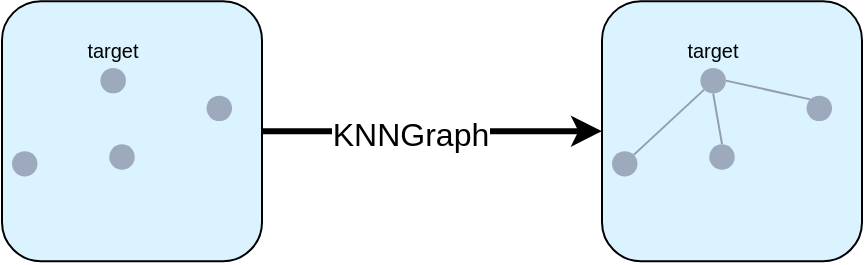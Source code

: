 <mxfile version="21.0.2" type="github">
  <diagram name="第 1 页" id="RqXMDDAnlUC3LQ8dVohK">
    <mxGraphModel dx="2074" dy="1148" grid="1" gridSize="10" guides="1" tooltips="1" connect="1" arrows="1" fold="1" page="1" pageScale="1" pageWidth="827" pageHeight="1169" math="0" shadow="0">
      <root>
        <mxCell id="0" />
        <mxCell id="1" parent="0" />
        <mxCell id="6xaGMqxFLDfvdbbTp7AP-62" value="" style="group" vertex="1" connectable="0" parent="1">
          <mxGeometry x="120.003" y="550" width="119.997" height="107.19" as="geometry" />
        </mxCell>
        <mxCell id="jRkLCCXXRkXRHQUp1MII-17" value="" style="rounded=1;whiteSpace=wrap;html=1;shadow=0;sketch=0;strokeColor=default;strokeWidth=1;fontFamily=Times New Roman;fontSize=18;fontColor=#56517e;fillColor=#DAF3FF;container=0;movable=1;resizable=1;rotatable=1;deletable=1;editable=1;locked=0;connectable=1;" parent="6xaGMqxFLDfvdbbTp7AP-62" vertex="1">
          <mxGeometry x="-5.003" y="-11.41" width="130" height="130" as="geometry" />
        </mxCell>
        <mxCell id="6xaGMqxFLDfvdbbTp7AP-63" value="" style="ellipse;whiteSpace=wrap;html=1;aspect=fixed;fillColor=#9DAABD;strokeColor=none;container=0;rounded=0;shadow=0;sketch=0;strokeWidth=2;fontFamily=Times New Roman;fontSize=18;fontColor=#56517e;movable=1;resizable=1;rotatable=1;deletable=1;editable=1;locked=0;connectable=1;" vertex="1" parent="6xaGMqxFLDfvdbbTp7AP-62">
          <mxGeometry x="44.213" y="21.945" width="12.735" height="12.735" as="geometry" />
        </mxCell>
        <mxCell id="6xaGMqxFLDfvdbbTp7AP-64" value="" style="ellipse;whiteSpace=wrap;html=1;aspect=fixed;fillColor=#9DAABD;strokeColor=none;container=0;rounded=0;shadow=0;sketch=0;strokeWidth=2;fontFamily=Times New Roman;fontSize=18;fontColor=#56517e;movable=1;resizable=1;rotatable=1;deletable=1;editable=1;locked=0;connectable=1;" vertex="1" parent="6xaGMqxFLDfvdbbTp7AP-62">
          <mxGeometry x="97.268" y="35.819" width="12.735" height="12.735" as="geometry" />
        </mxCell>
        <mxCell id="6xaGMqxFLDfvdbbTp7AP-65" value="" style="ellipse;whiteSpace=wrap;html=1;aspect=fixed;fillColor=#9DAABD;strokeColor=none;container=0;rounded=0;shadow=0;sketch=0;strokeWidth=2;fontFamily=Times New Roman;fontSize=18;fontColor=#56517e;movable=1;resizable=1;rotatable=1;deletable=1;editable=1;locked=0;connectable=1;" vertex="1" parent="6xaGMqxFLDfvdbbTp7AP-62">
          <mxGeometry y="63.567" width="12.735" height="12.735" as="geometry" />
        </mxCell>
        <mxCell id="6xaGMqxFLDfvdbbTp7AP-66" value="" style="ellipse;whiteSpace=wrap;html=1;aspect=fixed;fillColor=#9DAABD;strokeColor=none;container=0;rounded=0;shadow=0;sketch=0;strokeWidth=1;fontFamily=Times New Roman;fontSize=18;movable=1;resizable=1;rotatable=1;deletable=1;editable=1;locked=0;connectable=1;" vertex="1" parent="6xaGMqxFLDfvdbbTp7AP-62">
          <mxGeometry x="48.634" y="60.099" width="12.735" height="12.735" as="geometry" />
        </mxCell>
        <mxCell id="6xaGMqxFLDfvdbbTp7AP-67" value="&lt;font style=&quot;font-size: 10px;&quot;&gt;target&lt;/font&gt;" style="text;strokeColor=none;align=center;fillColor=none;html=1;verticalAlign=middle;whiteSpace=wrap;rounded=0;" vertex="1" parent="6xaGMqxFLDfvdbbTp7AP-62">
          <mxGeometry x="25.287" width="50.58" height="25.5" as="geometry" />
        </mxCell>
        <mxCell id="6xaGMqxFLDfvdbbTp7AP-72" value="" style="group" vertex="1" connectable="0" parent="1">
          <mxGeometry x="420.003" y="550" width="119.997" height="107.19" as="geometry" />
        </mxCell>
        <mxCell id="6xaGMqxFLDfvdbbTp7AP-73" value="" style="rounded=1;whiteSpace=wrap;html=1;shadow=0;sketch=0;strokeColor=default;strokeWidth=1;fontFamily=Times New Roman;fontSize=18;fontColor=#56517e;fillColor=#DAF3FF;container=0;movable=1;resizable=1;rotatable=1;deletable=1;editable=1;locked=0;connectable=1;" vertex="1" parent="6xaGMqxFLDfvdbbTp7AP-72">
          <mxGeometry x="-5.003" y="-11.41" width="130" height="130" as="geometry" />
        </mxCell>
        <mxCell id="6xaGMqxFLDfvdbbTp7AP-38" value="" style="ellipse;whiteSpace=wrap;html=1;aspect=fixed;fillColor=#9DAABD;strokeColor=none;container=0;rounded=0;shadow=0;sketch=0;strokeWidth=2;fontFamily=Times New Roman;fontSize=18;fontColor=#56517e;movable=1;resizable=1;rotatable=1;deletable=1;editable=1;locked=0;connectable=1;" vertex="1" parent="6xaGMqxFLDfvdbbTp7AP-72">
          <mxGeometry x="44.213" y="21.945" width="12.735" height="12.735" as="geometry" />
        </mxCell>
        <mxCell id="6xaGMqxFLDfvdbbTp7AP-39" value="" style="ellipse;whiteSpace=wrap;html=1;aspect=fixed;fillColor=#9DAABD;strokeColor=none;container=0;rounded=0;shadow=0;sketch=0;strokeWidth=2;fontFamily=Times New Roman;fontSize=18;fontColor=#56517e;movable=1;resizable=1;rotatable=1;deletable=1;editable=1;locked=0;connectable=1;" vertex="1" parent="6xaGMqxFLDfvdbbTp7AP-72">
          <mxGeometry x="97.268" y="35.819" width="12.735" height="12.735" as="geometry" />
        </mxCell>
        <mxCell id="6xaGMqxFLDfvdbbTp7AP-41" value="" style="ellipse;whiteSpace=wrap;html=1;aspect=fixed;fillColor=#9DAABD;strokeColor=none;container=0;rounded=0;shadow=0;sketch=0;strokeWidth=2;fontFamily=Times New Roman;fontSize=18;fontColor=#56517e;movable=1;resizable=1;rotatable=1;deletable=1;editable=1;locked=0;connectable=1;" vertex="1" parent="6xaGMqxFLDfvdbbTp7AP-72">
          <mxGeometry y="63.567" width="12.735" height="12.735" as="geometry" />
        </mxCell>
        <mxCell id="6xaGMqxFLDfvdbbTp7AP-43" value="" style="ellipse;whiteSpace=wrap;html=1;aspect=fixed;fillColor=#9DAABD;strokeColor=none;container=0;rounded=0;shadow=0;sketch=0;strokeWidth=1;fontFamily=Times New Roman;fontSize=18;movable=1;resizable=1;rotatable=1;deletable=1;editable=1;locked=0;connectable=1;" vertex="1" parent="6xaGMqxFLDfvdbbTp7AP-72">
          <mxGeometry x="48.634" y="60.099" width="12.735" height="12.735" as="geometry" />
        </mxCell>
        <mxCell id="6xaGMqxFLDfvdbbTp7AP-60" value="&lt;font style=&quot;font-size: 10px;&quot;&gt;target&lt;/font&gt;" style="text;strokeColor=none;align=center;fillColor=none;html=1;verticalAlign=middle;whiteSpace=wrap;rounded=0;container=0;" vertex="1" parent="6xaGMqxFLDfvdbbTp7AP-72">
          <mxGeometry x="25.287" width="50.58" height="25.5" as="geometry" />
        </mxCell>
        <mxCell id="6xaGMqxFLDfvdbbTp7AP-68" value="" style="endArrow=none;html=1;rounded=1;exitX=1;exitY=0;exitDx=0;exitDy=0;entryX=0;entryY=1;entryDx=0;entryDy=0;strokeColor=#929EB0;" edge="1" parent="6xaGMqxFLDfvdbbTp7AP-72" source="6xaGMqxFLDfvdbbTp7AP-41" target="6xaGMqxFLDfvdbbTp7AP-38">
          <mxGeometry width="50" height="50" relative="1" as="geometry">
            <mxPoint x="-50.003" y="-130" as="sourcePoint" />
            <mxPoint x="-0.003" y="-180" as="targetPoint" />
          </mxGeometry>
        </mxCell>
        <mxCell id="6xaGMqxFLDfvdbbTp7AP-69" value="" style="endArrow=none;html=1;rounded=0;entryX=0.5;entryY=0;entryDx=0;entryDy=0;exitX=0.5;exitY=1;exitDx=0;exitDy=0;strokeColor=#929EB0;" edge="1" parent="6xaGMqxFLDfvdbbTp7AP-72" source="6xaGMqxFLDfvdbbTp7AP-38" target="6xaGMqxFLDfvdbbTp7AP-43">
          <mxGeometry width="50" height="50" relative="1" as="geometry">
            <mxPoint x="-50.003" y="-130" as="sourcePoint" />
            <mxPoint x="-0.003" y="-180" as="targetPoint" />
          </mxGeometry>
        </mxCell>
        <mxCell id="6xaGMqxFLDfvdbbTp7AP-70" value="" style="endArrow=none;html=1;rounded=0;exitX=0;exitY=0;exitDx=0;exitDy=0;entryX=1;entryY=0.5;entryDx=0;entryDy=0;strokeColor=#929EB0;" edge="1" parent="6xaGMqxFLDfvdbbTp7AP-72" source="6xaGMqxFLDfvdbbTp7AP-39" target="6xaGMqxFLDfvdbbTp7AP-38">
          <mxGeometry width="50" height="50" relative="1" as="geometry">
            <mxPoint x="-90.003" y="-220" as="sourcePoint" />
            <mxPoint x="-0.003" y="-180" as="targetPoint" />
          </mxGeometry>
        </mxCell>
        <mxCell id="6xaGMqxFLDfvdbbTp7AP-74" value="" style="endArrow=classic;html=1;rounded=0;exitX=1;exitY=0.5;exitDx=0;exitDy=0;entryX=0;entryY=0.5;entryDx=0;entryDy=0;strokeWidth=3;" edge="1" parent="1" source="jRkLCCXXRkXRHQUp1MII-17" target="6xaGMqxFLDfvdbbTp7AP-73">
          <mxGeometry width="50" height="50" relative="1" as="geometry">
            <mxPoint x="390" y="610" as="sourcePoint" />
            <mxPoint x="440" y="560" as="targetPoint" />
          </mxGeometry>
        </mxCell>
        <mxCell id="6xaGMqxFLDfvdbbTp7AP-75" value="&lt;font style=&quot;font-size: 16px;&quot;&gt;KNNGraph&lt;/font&gt;" style="edgeLabel;html=1;align=center;verticalAlign=middle;resizable=0;points=[];" vertex="1" connectable="0" parent="6xaGMqxFLDfvdbbTp7AP-74">
          <mxGeometry x="-0.129" y="-1" relative="1" as="geometry">
            <mxPoint as="offset" />
          </mxGeometry>
        </mxCell>
      </root>
    </mxGraphModel>
  </diagram>
</mxfile>

